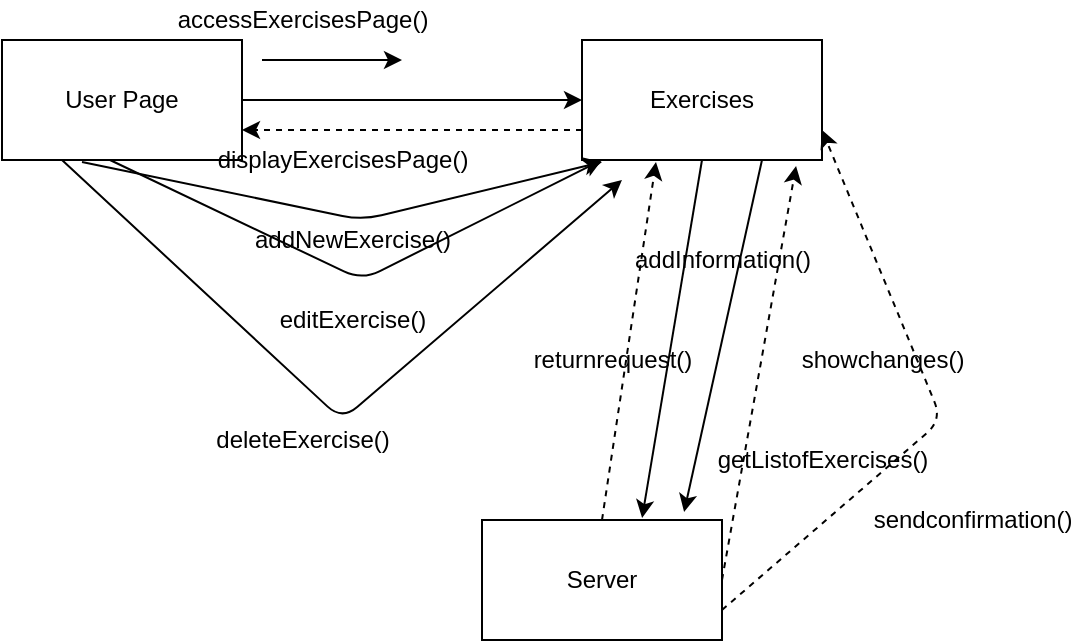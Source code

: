 <mxfile version="14.7.10" type="device"><diagram id="f6gzr6r7c5FyuW904rdS" name="Page-1"><mxGraphModel dx="1718" dy="450" grid="1" gridSize="10" guides="1" tooltips="1" connect="1" arrows="1" fold="1" page="1" pageScale="1" pageWidth="850" pageHeight="1100" math="0" shadow="0"><root><mxCell id="0"/><mxCell id="1" parent="0"/><mxCell id="CgshBg5TMSFzTEaq-HIU-1" value="Exercises" style="rounded=0;whiteSpace=wrap;html=1;" vertex="1" parent="1"><mxGeometry x="-50" y="130" width="120" height="60" as="geometry"/></mxCell><mxCell id="CgshBg5TMSFzTEaq-HIU-3" value="Server" style="rounded=0;whiteSpace=wrap;html=1;" vertex="1" parent="1"><mxGeometry x="-100" y="370" width="120" height="60" as="geometry"/></mxCell><mxCell id="CgshBg5TMSFzTEaq-HIU-4" value="" style="endArrow=classic;html=1;exitX=0.75;exitY=1;exitDx=0;exitDy=0;entryX=0.842;entryY=-0.067;entryDx=0;entryDy=0;entryPerimeter=0;" edge="1" parent="1" source="CgshBg5TMSFzTEaq-HIU-1" target="CgshBg5TMSFzTEaq-HIU-3"><mxGeometry width="50" height="50" relative="1" as="geometry"><mxPoint x="190" y="220" as="sourcePoint"/><mxPoint x="240" y="170" as="targetPoint"/></mxGeometry></mxCell><mxCell id="CgshBg5TMSFzTEaq-HIU-6" value="" style="endArrow=classic;html=1;entryX=1;entryY=1;entryDx=0;entryDy=0;" edge="1" parent="1"><mxGeometry width="50" height="50" relative="1" as="geometry"><mxPoint x="-210" y="140" as="sourcePoint"/><mxPoint x="-140" y="140" as="targetPoint"/></mxGeometry></mxCell><mxCell id="CgshBg5TMSFzTEaq-HIU-8" value="" style="endArrow=classic;html=1;entryX=0;entryY=0.5;entryDx=0;entryDy=0;" edge="1" parent="1" target="CgshBg5TMSFzTEaq-HIU-1"><mxGeometry width="50" height="50" relative="1" as="geometry"><mxPoint x="-220" y="160" as="sourcePoint"/><mxPoint x="180" y="250" as="targetPoint"/></mxGeometry></mxCell><mxCell id="CgshBg5TMSFzTEaq-HIU-9" value="User Page" style="rounded=0;whiteSpace=wrap;html=1;" vertex="1" parent="1"><mxGeometry x="-340" y="130" width="120" height="60" as="geometry"/></mxCell><mxCell id="CgshBg5TMSFzTEaq-HIU-10" value="" style="html=1;labelBackgroundColor=#ffffff;startArrow=none;startFill=0;startSize=6;endArrow=classic;endFill=1;endSize=6;jettySize=auto;orthogonalLoop=1;strokeWidth=1;dashed=1;fontSize=14;exitX=1;exitY=0.75;exitDx=0;exitDy=0;entryX=1;entryY=0.75;entryDx=0;entryDy=0;" edge="1" parent="1" source="CgshBg5TMSFzTEaq-HIU-3" target="CgshBg5TMSFzTEaq-HIU-1"><mxGeometry width="60" height="60" relative="1" as="geometry"><mxPoint x="160" y="340" as="sourcePoint"/><mxPoint x="130" y="210" as="targetPoint"/><Array as="points"><mxPoint x="130" y="320"/></Array></mxGeometry></mxCell><mxCell id="CgshBg5TMSFzTEaq-HIU-11" value="" style="html=1;labelBackgroundColor=#ffffff;startArrow=none;startFill=0;startSize=6;endArrow=classic;endFill=1;endSize=6;jettySize=auto;orthogonalLoop=1;strokeWidth=1;dashed=1;fontSize=14;exitX=1;exitY=0.5;exitDx=0;exitDy=0;entryX=0.892;entryY=1.05;entryDx=0;entryDy=0;entryPerimeter=0;" edge="1" parent="1" source="CgshBg5TMSFzTEaq-HIU-3" target="CgshBg5TMSFzTEaq-HIU-1"><mxGeometry width="60" height="60" relative="1" as="geometry"><mxPoint x="130" y="330" as="sourcePoint"/><mxPoint x="245" y="210" as="targetPoint"/><Array as="points"/></mxGeometry></mxCell><mxCell id="CgshBg5TMSFzTEaq-HIU-12" value="" style="html=1;labelBackgroundColor=#ffffff;startArrow=none;startFill=0;startSize=6;endArrow=classic;endFill=1;endSize=6;jettySize=auto;orthogonalLoop=1;strokeWidth=1;dashed=1;fontSize=14;exitX=0.5;exitY=0;exitDx=0;exitDy=0;" edge="1" parent="1" source="CgshBg5TMSFzTEaq-HIU-3"><mxGeometry width="60" height="60" relative="1" as="geometry"><mxPoint x="55" y="240" as="sourcePoint"/><mxPoint x="-13" y="191" as="targetPoint"/><Array as="points"/></mxGeometry></mxCell><mxCell id="CgshBg5TMSFzTEaq-HIU-13" value="returnrequest()" style="text;html=1;align=center;verticalAlign=middle;resizable=0;points=[];autosize=1;strokeColor=none;" vertex="1" parent="1"><mxGeometry x="-80" y="280" width="90" height="20" as="geometry"/></mxCell><mxCell id="CgshBg5TMSFzTEaq-HIU-14" value="getListofExercises()" style="text;html=1;align=center;verticalAlign=middle;resizable=0;points=[];autosize=1;strokeColor=none;" vertex="1" parent="1"><mxGeometry x="10" y="330" width="120" height="20" as="geometry"/></mxCell><mxCell id="CgshBg5TMSFzTEaq-HIU-17" value="sendconfirmation()" style="text;html=1;align=center;verticalAlign=middle;resizable=0;points=[];autosize=1;strokeColor=none;" vertex="1" parent="1"><mxGeometry x="90" y="360" width="110" height="20" as="geometry"/></mxCell><mxCell id="CgshBg5TMSFzTEaq-HIU-18" value="showchanges()" style="text;html=1;align=center;verticalAlign=middle;resizable=0;points=[];autosize=1;strokeColor=none;" vertex="1" parent="1"><mxGeometry x="50" y="280" width="100" height="20" as="geometry"/></mxCell><mxCell id="CgshBg5TMSFzTEaq-HIU-19" value="" style="html=1;labelBackgroundColor=#ffffff;startArrow=none;startFill=0;startSize=6;endArrow=none;endFill=1;endSize=6;jettySize=auto;orthogonalLoop=1;strokeWidth=1;dashed=1;fontSize=14;" edge="1" parent="1"><mxGeometry width="60" height="60" relative="1" as="geometry"><mxPoint x="200" y="300" as="sourcePoint"/><mxPoint x="200" y="300" as="targetPoint"/><Array as="points"/></mxGeometry></mxCell><mxCell id="CgshBg5TMSFzTEaq-HIU-24" value="accessExercisesPage()" style="text;html=1;align=center;verticalAlign=middle;resizable=0;points=[];autosize=1;strokeColor=none;" vertex="1" parent="1"><mxGeometry x="-260" y="110" width="140" height="20" as="geometry"/></mxCell><mxCell id="CgshBg5TMSFzTEaq-HIU-25" value="" style="html=1;labelBackgroundColor=#ffffff;startArrow=none;startFill=0;startSize=6;endArrow=classic;endFill=1;endSize=6;jettySize=auto;orthogonalLoop=1;strokeWidth=1;dashed=1;fontSize=14;entryX=1;entryY=0.75;entryDx=0;entryDy=0;exitX=0;exitY=0.75;exitDx=0;exitDy=0;" edge="1" parent="1" source="CgshBg5TMSFzTEaq-HIU-1" target="CgshBg5TMSFzTEaq-HIU-9"><mxGeometry width="60" height="60" relative="1" as="geometry"><mxPoint x="170" y="350" as="sourcePoint"/><mxPoint x="270" y="240" as="targetPoint"/><Array as="points"/></mxGeometry></mxCell><mxCell id="CgshBg5TMSFzTEaq-HIU-26" value="displayExercisesPage()" style="text;html=1;align=center;verticalAlign=middle;resizable=0;points=[];autosize=1;strokeColor=none;" vertex="1" parent="1"><mxGeometry x="-240" y="180" width="140" height="20" as="geometry"/></mxCell><mxCell id="CgshBg5TMSFzTEaq-HIU-28" value="" style="endArrow=classic;html=1;exitX=0.45;exitY=1;exitDx=0;exitDy=0;exitPerimeter=0;" edge="1" parent="1" source="CgshBg5TMSFzTEaq-HIU-9"><mxGeometry width="50" height="50" relative="1" as="geometry"><mxPoint x="10" y="155" as="sourcePoint"/><mxPoint x="-40" y="190" as="targetPoint"/><Array as="points"><mxPoint x="-160" y="250"/></Array></mxGeometry></mxCell><mxCell id="CgshBg5TMSFzTEaq-HIU-29" value="addNewExercise()" style="text;html=1;align=center;verticalAlign=middle;resizable=0;points=[];autosize=1;strokeColor=none;" vertex="1" parent="1"><mxGeometry x="-220" y="220" width="110" height="20" as="geometry"/></mxCell><mxCell id="CgshBg5TMSFzTEaq-HIU-30" value="" style="endArrow=classic;html=1;" edge="1" parent="1"><mxGeometry width="50" height="50" relative="1" as="geometry"><mxPoint x="-300" y="191" as="sourcePoint"/><mxPoint x="-40" y="191" as="targetPoint"/><Array as="points"><mxPoint x="-160" y="220"/></Array></mxGeometry></mxCell><mxCell id="CgshBg5TMSFzTEaq-HIU-31" value="editExercise()" style="text;html=1;align=center;verticalAlign=middle;resizable=0;points=[];autosize=1;strokeColor=none;" vertex="1" parent="1"><mxGeometry x="-210" y="260" width="90" height="20" as="geometry"/></mxCell><mxCell id="CgshBg5TMSFzTEaq-HIU-32" value="" style="endArrow=classic;html=1;exitX=0.5;exitY=1;exitDx=0;exitDy=0;entryX=0.667;entryY=-0.017;entryDx=0;entryDy=0;entryPerimeter=0;" edge="1" parent="1" source="CgshBg5TMSFzTEaq-HIU-1" target="CgshBg5TMSFzTEaq-HIU-3"><mxGeometry width="50" height="50" relative="1" as="geometry"><mxPoint x="50" y="200" as="sourcePoint"/><mxPoint x="11.04" y="375.98" as="targetPoint"/></mxGeometry></mxCell><mxCell id="CgshBg5TMSFzTEaq-HIU-33" value="addInformation()" style="text;html=1;align=center;verticalAlign=middle;resizable=0;points=[];autosize=1;strokeColor=none;" vertex="1" parent="1"><mxGeometry x="-30" y="230" width="100" height="20" as="geometry"/></mxCell><mxCell id="CgshBg5TMSFzTEaq-HIU-34" value="" style="endArrow=classic;html=1;exitX=0.25;exitY=1;exitDx=0;exitDy=0;" edge="1" parent="1" source="CgshBg5TMSFzTEaq-HIU-9"><mxGeometry width="50" height="50" relative="1" as="geometry"><mxPoint x="-276" y="200" as="sourcePoint"/><mxPoint x="-30" y="200" as="targetPoint"/><Array as="points"><mxPoint x="-170" y="320"/></Array></mxGeometry></mxCell><mxCell id="CgshBg5TMSFzTEaq-HIU-35" value="deleteExercise()" style="text;html=1;align=center;verticalAlign=middle;resizable=0;points=[];autosize=1;strokeColor=none;" vertex="1" parent="1"><mxGeometry x="-240" y="320" width="100" height="20" as="geometry"/></mxCell></root></mxGraphModel></diagram></mxfile>